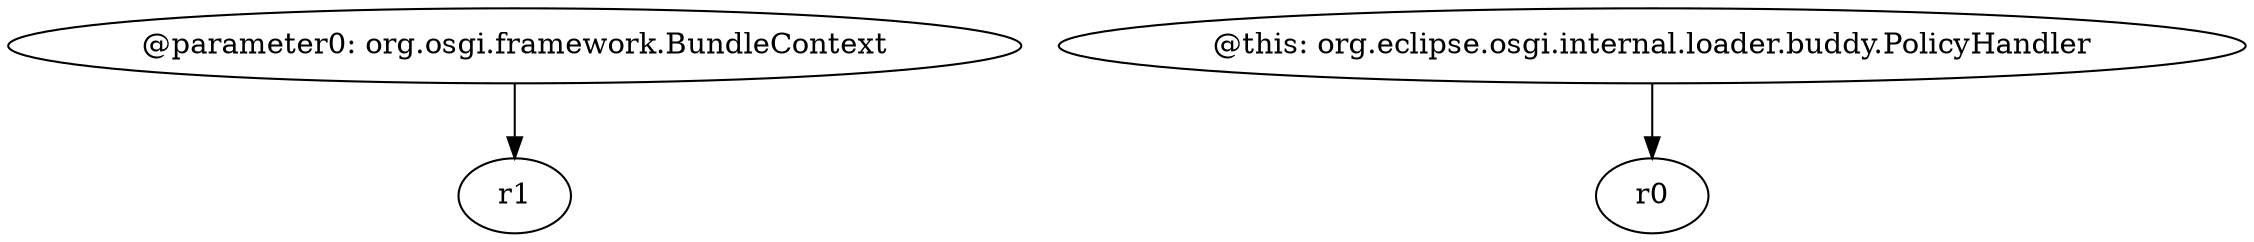 digraph g {
0[label="@parameter0: org.osgi.framework.BundleContext"]
1[label="r1"]
0->1[label=""]
2[label="@this: org.eclipse.osgi.internal.loader.buddy.PolicyHandler"]
3[label="r0"]
2->3[label=""]
}